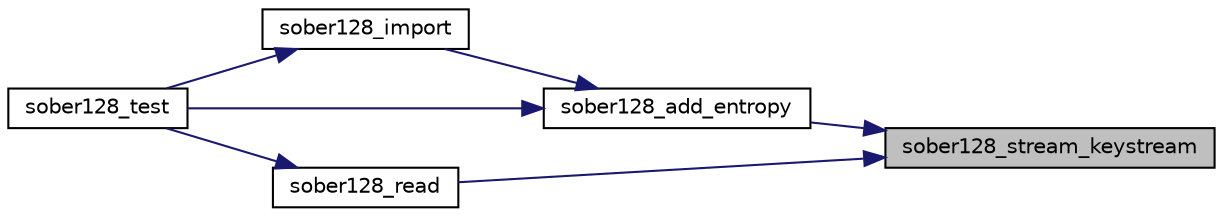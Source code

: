 digraph "sober128_stream_keystream"
{
 // LATEX_PDF_SIZE
  edge [fontname="Helvetica",fontsize="10",labelfontname="Helvetica",labelfontsize="10"];
  node [fontname="Helvetica",fontsize="10",shape=record];
  rankdir="RL";
  Node102 [label="sober128_stream_keystream",height=0.2,width=0.4,color="black", fillcolor="grey75", style="filled", fontcolor="black",tooltip=" "];
  Node102 -> Node103 [dir="back",color="midnightblue",fontsize="10",style="solid"];
  Node103 [label="sober128_add_entropy",height=0.2,width=0.4,color="black", fillcolor="white", style="filled",URL="$sober128_8c.html#a477d801a7eb2e66db6c4c3d7f2db3827",tooltip="Add entropy to the PRNG state."];
  Node103 -> Node104 [dir="back",color="midnightblue",fontsize="10",style="solid"];
  Node104 [label="sober128_import",height=0.2,width=0.4,color="black", fillcolor="white", style="filled",URL="$sober128_8c.html#abd0bdcc3d2a0436f74ab10b0c68fcbca",tooltip="Import a PRNG state."];
  Node104 -> Node105 [dir="back",color="midnightblue",fontsize="10",style="solid"];
  Node105 [label="sober128_test",height=0.2,width=0.4,color="black", fillcolor="white", style="filled",URL="$sober128_8c.html#ae89334392b56e0cb75d493a5bdba60b7",tooltip="PRNG self-test."];
  Node103 -> Node105 [dir="back",color="midnightblue",fontsize="10",style="solid"];
  Node102 -> Node106 [dir="back",color="midnightblue",fontsize="10",style="solid"];
  Node106 [label="sober128_read",height=0.2,width=0.4,color="black", fillcolor="white", style="filled",URL="$sober128_8c.html#a8e7604858301441d7c791a5e86b03025",tooltip="Read from the PRNG."];
  Node106 -> Node105 [dir="back",color="midnightblue",fontsize="10",style="solid"];
}
